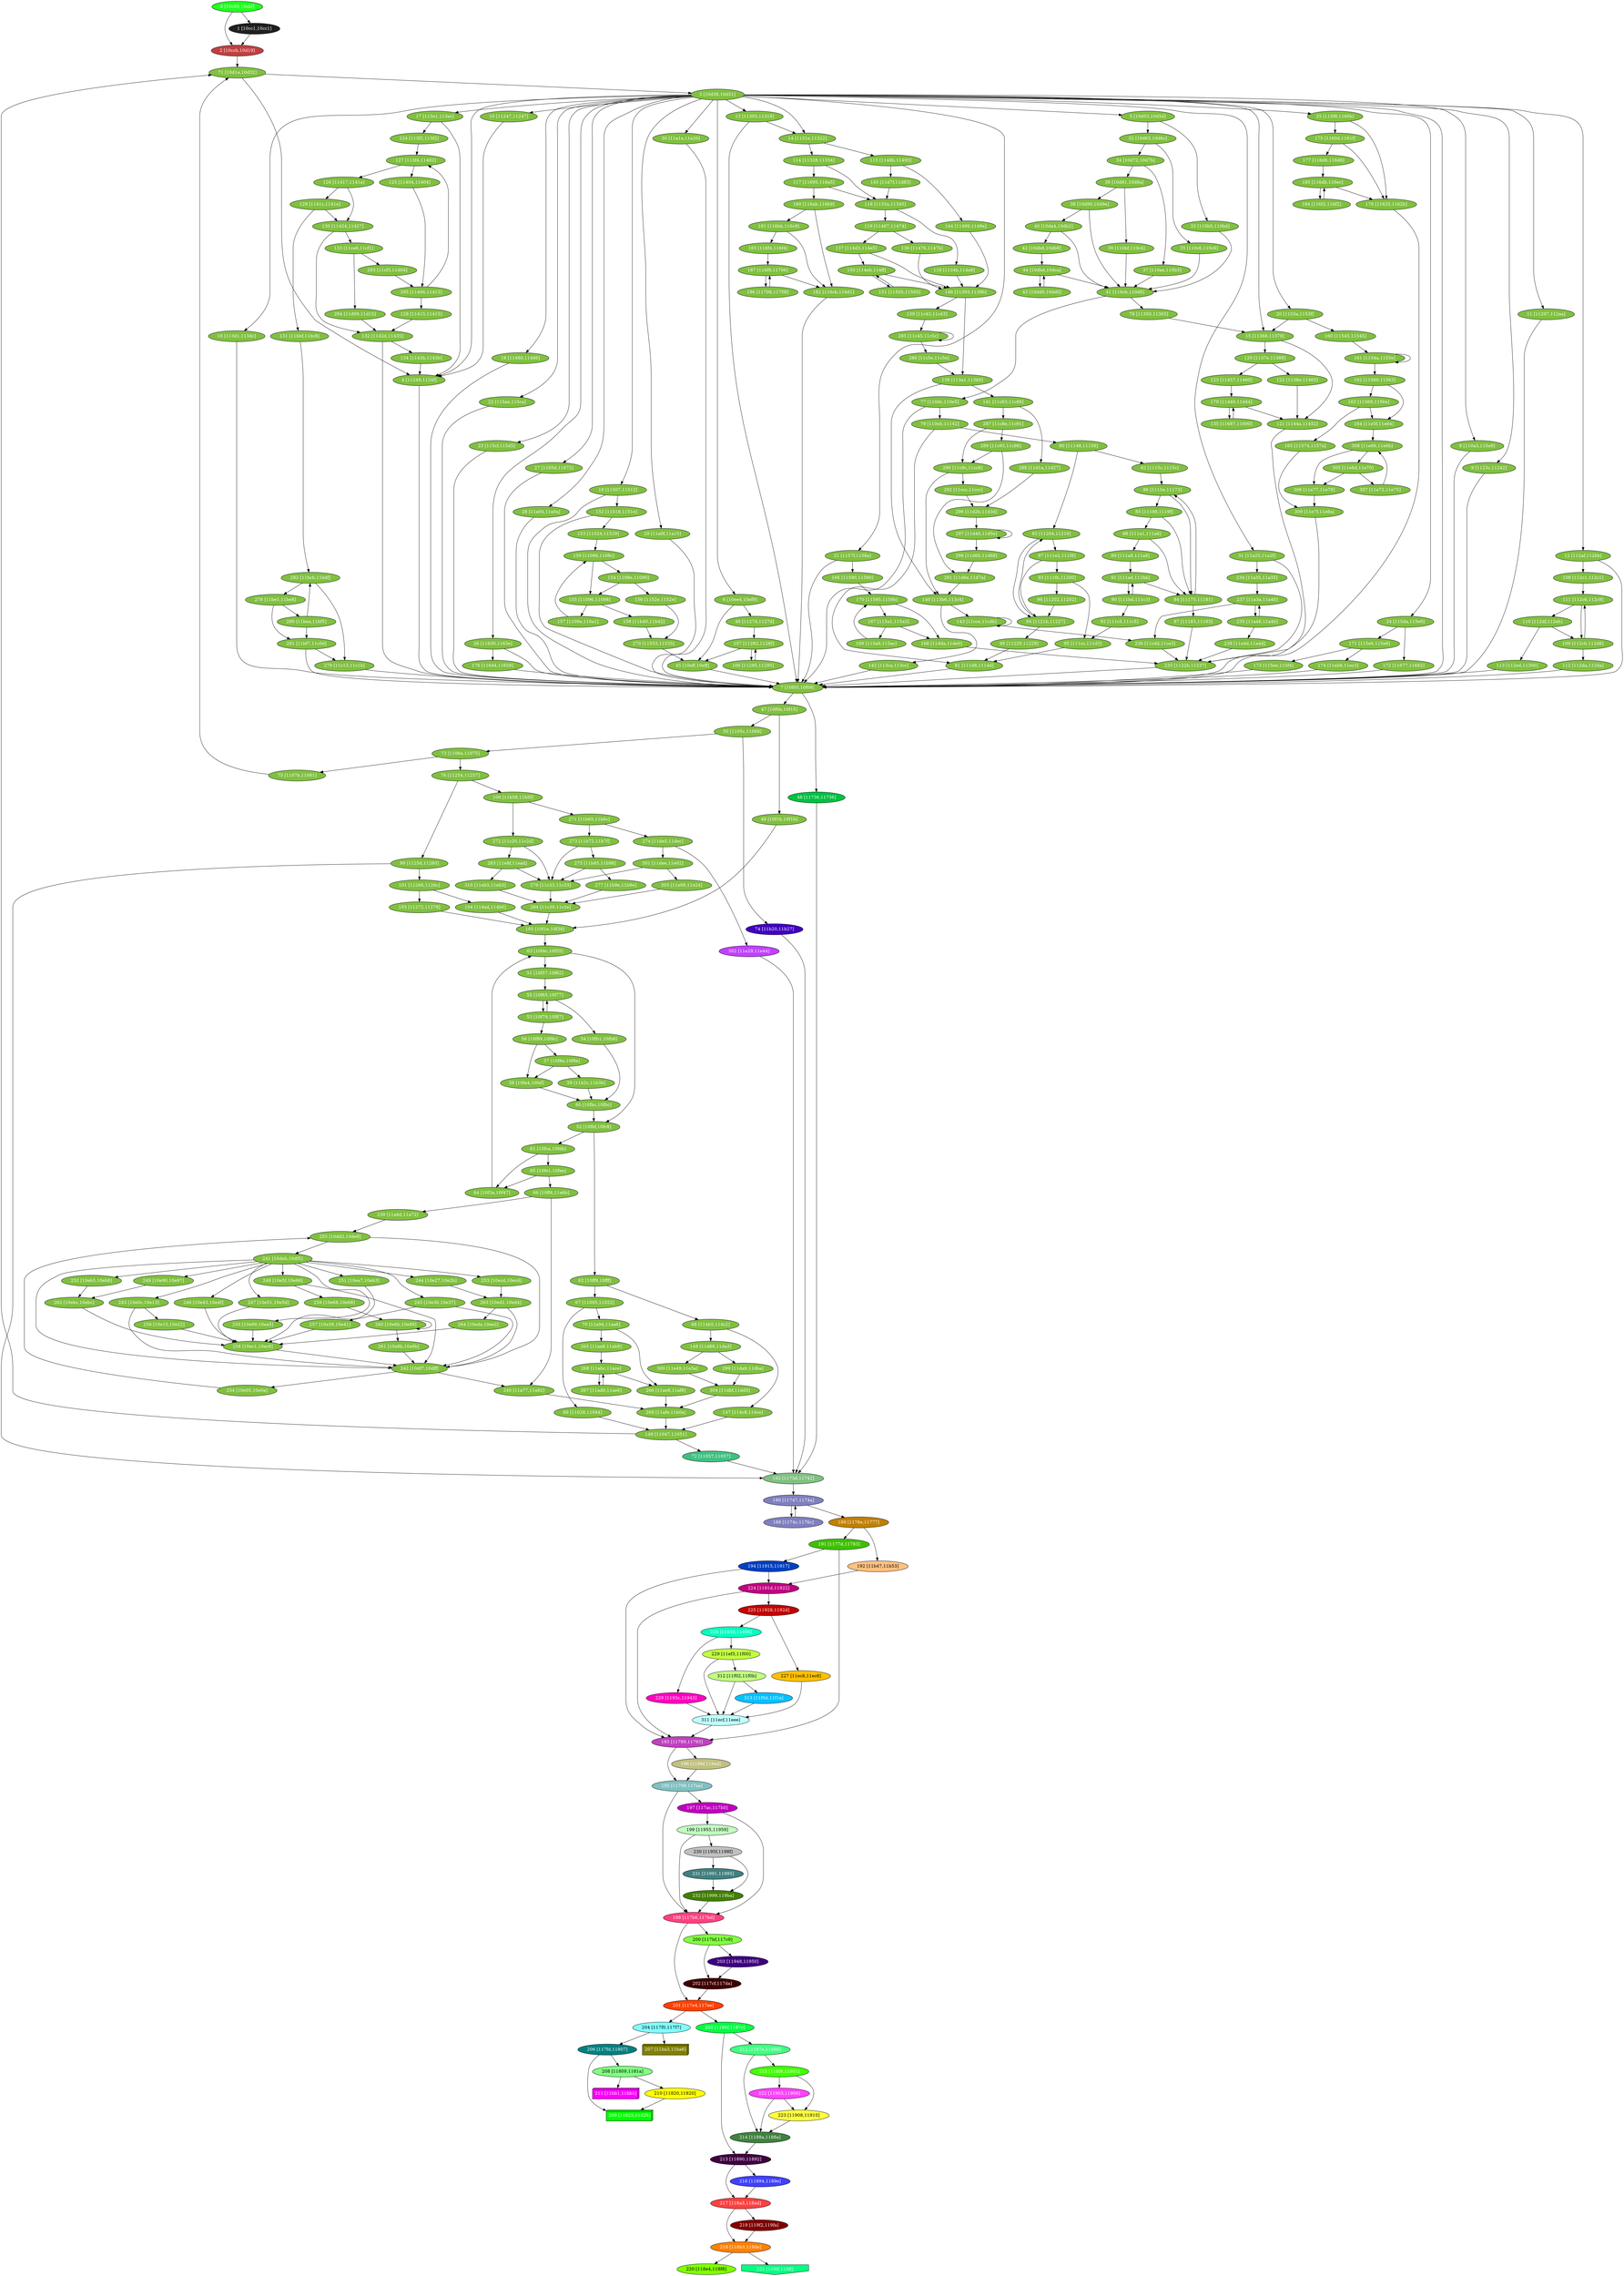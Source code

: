 diGraph libnss3{
	libnss3_0  [style=filled fillcolor="#20FF20" fontcolor="#ffffff" shape=oval label="0 [10c80,10cbf]"]
	libnss3_1  [style=filled fillcolor="#202020" fontcolor="#ffffff" shape=oval label="1 [10cc1,10cc1]"]
	libnss3_2  [style=filled fillcolor="#C04040" fontcolor="#ffffff" shape=oval label="2 [10ccb,10d19]"]
	libnss3_3  [style=filled fillcolor="#80C040" fontcolor="#ffffff" shape=oval label="3 [10d38,10d51]"]
	libnss3_4  [style=filled fillcolor="#80C040" fontcolor="#ffffff" shape=oval label="4 [11249,1124f]"]
	libnss3_5  [style=filled fillcolor="#80C040" fontcolor="#ffffff" shape=oval label="5 [10d53,10d5d]"]
	libnss3_6  [style=filled fillcolor="#80C040" fontcolor="#ffffff" shape=oval label="6 [10ee4,10ef9]"]
	libnss3_7  [style=filled fillcolor="#80C040" fontcolor="#ffffff" shape=oval label="7 [10f05,10f08]"]
	libnss3_8  [style=filled fillcolor="#80C040" fontcolor="#ffffff" shape=oval label="8 [110a3,110a9]"]
	libnss3_9  [style=filled fillcolor="#80C040" fontcolor="#ffffff" shape=oval label="9 [1123c,11242]"]
	libnss3_a  [style=filled fillcolor="#80C040" fontcolor="#ffffff" shape=oval label="10 [11247,11247]"]
	libnss3_b  [style=filled fillcolor="#80C040" fontcolor="#ffffff" shape=oval label="11 [11297,112aa]"]
	libnss3_c  [style=filled fillcolor="#80C040" fontcolor="#ffffff" shape=oval label="12 [112af,112bb]"]
	libnss3_d  [style=filled fillcolor="#80C040" fontcolor="#ffffff" shape=oval label="13 [11305,11318]"]
	libnss3_e  [style=filled fillcolor="#80C040" fontcolor="#ffffff" shape=oval label="14 [1131e,11322]"]
	libnss3_f  [style=filled fillcolor="#80C040" fontcolor="#ffffff" shape=oval label="15 [11368,11378]"]
	libnss3_10  [style=filled fillcolor="#80C040" fontcolor="#ffffff" shape=oval label="16 [113d1,113dc]"]
	libnss3_11  [style=filled fillcolor="#80C040" fontcolor="#ffffff" shape=oval label="17 [113e1,113ec]"]
	libnss3_12  [style=filled fillcolor="#80C040" fontcolor="#ffffff" shape=oval label="18 [11480,11486]"]
	libnss3_13  [style=filled fillcolor="#80C040" fontcolor="#ffffff" shape=oval label="19 [11507,11512]"]
	libnss3_14  [style=filled fillcolor="#80C040" fontcolor="#ffffff" shape=oval label="20 [1153a,1153f]"]
	libnss3_15  [style=filled fillcolor="#80C040" fontcolor="#ffffff" shape=oval label="21 [1157f,1158a]"]
	libnss3_16  [style=filled fillcolor="#80C040" fontcolor="#ffffff" shape=oval label="22 [115ae,115ca]"]
	libnss3_17  [style=filled fillcolor="#80C040" fontcolor="#ffffff" shape=oval label="23 [115cf,115d5]"]
	libnss3_18  [style=filled fillcolor="#80C040" fontcolor="#ffffff" shape=oval label="24 [115da,115e0]"]
	libnss3_19  [style=filled fillcolor="#80C040" fontcolor="#ffffff" shape=oval label="25 [115f9,1160b]"]
	libnss3_1a  [style=filled fillcolor="#80C040" fontcolor="#ffffff" shape=oval label="26 [11630,1163e]"]
	libnss3_1b  [style=filled fillcolor="#80C040" fontcolor="#ffffff" shape=oval label="27 [1165d,11672]"]
	libnss3_1c  [style=filled fillcolor="#80C040" fontcolor="#ffffff" shape=oval label="28 [11a04,11a0a]"]
	libnss3_1d  [style=filled fillcolor="#80C040" fontcolor="#ffffff" shape=oval label="29 [11a0f,11a15]"]
	libnss3_1e  [style=filled fillcolor="#80C040" fontcolor="#ffffff" shape=oval label="30 [11a1a,11a20]"]
	libnss3_1f  [style=filled fillcolor="#80C040" fontcolor="#ffffff" shape=oval label="31 [11a25,11a2f]"]
	libnss3_20  [style=filled fillcolor="#80C040" fontcolor="#ffffff" shape=oval label="32 [10d63,10d6c]"]
	libnss3_21  [style=filled fillcolor="#80C040" fontcolor="#ffffff" shape=oval label="33 [110b5,110bd]"]
	libnss3_22  [style=filled fillcolor="#80C040" fontcolor="#ffffff" shape=oval label="34 [10d72,10d7b]"]
	libnss3_23  [style=filled fillcolor="#80C040" fontcolor="#ffffff" shape=oval label="35 [110c6,110c6]"]
	libnss3_24  [style=filled fillcolor="#80C040" fontcolor="#ffffff" shape=oval label="36 [10d81,10d8a]"]
	libnss3_25  [style=filled fillcolor="#80C040" fontcolor="#ffffff" shape=oval label="37 [110ae,110b3]"]
	libnss3_26  [style=filled fillcolor="#80C040" fontcolor="#ffffff" shape=oval label="38 [10d90,10d9e]"]
	libnss3_27  [style=filled fillcolor="#80C040" fontcolor="#ffffff" shape=oval label="39 [110bf,110c4]"]
	libnss3_28  [style=filled fillcolor="#80C040" fontcolor="#ffffff" shape=oval label="40 [10da4,10db2]"]
	libnss3_29  [style=filled fillcolor="#80C040" fontcolor="#ffffff" shape=oval label="41 [110cb,110d6]"]
	libnss3_2a  [style=filled fillcolor="#80C040" fontcolor="#ffffff" shape=oval label="42 [10db8,10db8]"]
	libnss3_2b  [style=filled fillcolor="#80C040" fontcolor="#ffffff" shape=oval label="43 [10dd0,10dd0]"]
	libnss3_2c  [style=filled fillcolor="#80C040" fontcolor="#ffffff" shape=oval label="44 [10dbd,10dca]"]
	libnss3_2d  [style=filled fillcolor="#80C040" fontcolor="#ffffff" shape=oval label="45 [10eff,10eff]"]
	libnss3_2e  [style=filled fillcolor="#80C040" fontcolor="#ffffff" shape=oval label="46 [1127d,1127d]"]
	libnss3_2f  [style=filled fillcolor="#80C040" fontcolor="#ffffff" shape=oval label="47 [10f0e,10f15]"]
	libnss3_30  [style=filled fillcolor="#00C040" fontcolor="#ffffff" shape=oval label="48 [11736,11736]"]
	libnss3_31  [style=filled fillcolor="#80C040" fontcolor="#ffffff" shape=oval label="49 [10f1b,10f1b]"]
	libnss3_32  [style=filled fillcolor="#80C040" fontcolor="#ffffff" shape=oval label="50 [1105c,11068]"]
	libnss3_33  [style=filled fillcolor="#80C040" fontcolor="#ffffff" shape=oval label="51 [10f57,10f62]"]
	libnss3_34  [style=filled fillcolor="#80C040" fontcolor="#ffffff" shape=oval label="52 [10fbf,10fc8]"]
	libnss3_35  [style=filled fillcolor="#80C040" fontcolor="#ffffff" shape=oval label="53 [10f79,10f87]"]
	libnss3_36  [style=filled fillcolor="#80C040" fontcolor="#ffffff" shape=oval label="54 [10fb1,10fb8]"]
	libnss3_37  [style=filled fillcolor="#80C040" fontcolor="#ffffff" shape=oval label="55 [10f65,10f77]"]
	libnss3_38  [style=filled fillcolor="#80C040" fontcolor="#ffffff" shape=oval label="56 [10f89,10f8c]"]
	libnss3_39  [style=filled fillcolor="#80C040" fontcolor="#ffffff" shape=oval label="57 [10f8e,10f9e]"]
	libnss3_3a  [style=filled fillcolor="#80C040" fontcolor="#ffffff" shape=oval label="58 [10fa4,10faf]"]
	libnss3_3b  [style=filled fillcolor="#80C040" fontcolor="#ffffff" shape=oval label="59 [11b2c,11b3b]"]
	libnss3_3c  [style=filled fillcolor="#80C040" fontcolor="#ffffff" shape=oval label="60 [10fbc,10fbc]"]
	libnss3_3d  [style=filled fillcolor="#80C040" fontcolor="#ffffff" shape=oval label="61 [10fca,10fdb]"]
	libnss3_3e  [style=filled fillcolor="#80C040" fontcolor="#ffffff" shape=oval label="62 [10ff9,10fff]"]
	libnss3_3f  [style=filled fillcolor="#80C040" fontcolor="#ffffff" shape=oval label="63 [10f4c,10f55]"]
	libnss3_40  [style=filled fillcolor="#80C040" fontcolor="#ffffff" shape=oval label="64 [10f3a,10f47]"]
	libnss3_41  [style=filled fillcolor="#80C040" fontcolor="#ffffff" shape=oval label="65 [10fe1,10fee]"]
	libnss3_42  [style=filled fillcolor="#80C040" fontcolor="#ffffff" shape=oval label="66 [10ff4,11a6b]"]
	libnss3_43  [style=filled fillcolor="#80C040" fontcolor="#ffffff" shape=oval label="67 [11005,11022]"]
	libnss3_44  [style=filled fillcolor="#80C040" fontcolor="#ffffff" shape=oval label="68 [114b5,114c2]"]
	libnss3_45  [style=filled fillcolor="#80C040" fontcolor="#ffffff" shape=oval label="69 [11028,11044]"]
	libnss3_46  [style=filled fillcolor="#80C040" fontcolor="#ffffff" shape=oval label="70 [11a94,11aa6]"]
	libnss3_47  [style=filled fillcolor="#80C040" fontcolor="#ffffff" shape=oval label="71 [10d1e,10d32]"]
	libnss3_48  [style=filled fillcolor="#40C080" fontcolor="#ffffff" shape=oval label="72 [11057,11057]"]
	libnss3_49  [style=filled fillcolor="#80C040" fontcolor="#ffffff" shape=oval label="73 [1106e,11075]"]
	libnss3_4a  [style=filled fillcolor="#4000C0" fontcolor="#ffffff" shape=oval label="74 [11b20,11b27]"]
	libnss3_4b  [style=filled fillcolor="#80C040" fontcolor="#ffffff" shape=oval label="75 [1107b,11081]"]
	libnss3_4c  [style=filled fillcolor="#80C040" fontcolor="#ffffff" shape=oval label="76 [11254,11257]"]
	libnss3_4d  [style=filled fillcolor="#80C040" fontcolor="#ffffff" shape=oval label="77 [110dc,110e5]"]
	libnss3_4e  [style=filled fillcolor="#80C040" fontcolor="#ffffff" shape=oval label="78 [11350,11365]"]
	libnss3_4f  [style=filled fillcolor="#80C040" fontcolor="#ffffff" shape=oval label="79 [110eb,11142]"]
	libnss3_50  [style=filled fillcolor="#80C040" fontcolor="#ffffff" shape=oval label="80 [11148,11156]"]
	libnss3_51  [style=filled fillcolor="#80C040" fontcolor="#ffffff" shape=oval label="81 [111d8,111dd]"]
	libnss3_52  [style=filled fillcolor="#80C040" fontcolor="#ffffff" shape=oval label="82 [1115c,1115c]"]
	libnss3_53  [style=filled fillcolor="#80C040" fontcolor="#ffffff" shape=oval label="83 [11204,11219]"]
	libnss3_54  [style=filled fillcolor="#80C040" fontcolor="#ffffff" shape=oval label="84 [11175,11181]"]
	libnss3_55  [style=filled fillcolor="#80C040" fontcolor="#ffffff" shape=oval label="85 [11188,1119f]"]
	libnss3_56  [style=filled fillcolor="#80C040" fontcolor="#ffffff" shape=oval label="86 [1115e,11173]"]
	libnss3_57  [style=filled fillcolor="#80C040" fontcolor="#ffffff" shape=oval label="87 [11183,11183]"]
	libnss3_58  [style=filled fillcolor="#80C040" fontcolor="#ffffff" shape=oval label="88 [111a1,111a6]"]
	libnss3_59  [style=filled fillcolor="#80C040" fontcolor="#ffffff" shape=oval label="89 [111a8,111a8]"]
	libnss3_5a  [style=filled fillcolor="#80C040" fontcolor="#ffffff" shape=oval label="90 [111bd,111c3]"]
	libnss3_5b  [style=filled fillcolor="#80C040" fontcolor="#ffffff" shape=oval label="91 [111ad,111bb]"]
	libnss3_5c  [style=filled fillcolor="#80C040" fontcolor="#ffffff" shape=oval label="92 [111c5,111c5]"]
	libnss3_5d  [style=filled fillcolor="#80C040" fontcolor="#ffffff" shape=oval label="93 [111fb,11200]"]
	libnss3_5e  [style=filled fillcolor="#80C040" fontcolor="#ffffff" shape=oval label="94 [1121b,11227]"]
	libnss3_5f  [style=filled fillcolor="#80C040" fontcolor="#ffffff" shape=oval label="95 [111cc,111d3]"]
	libnss3_60  [style=filled fillcolor="#80C040" fontcolor="#ffffff" shape=oval label="96 [11202,11202]"]
	libnss3_61  [style=filled fillcolor="#80C040" fontcolor="#ffffff" shape=oval label="97 [111e2,111f9]"]
	libnss3_62  [style=filled fillcolor="#80C040" fontcolor="#ffffff" shape=oval label="98 [11229,11229]"]
	libnss3_63  [style=filled fillcolor="#80C040" fontcolor="#ffffff" shape=oval label="99 [1125d,11260]"]
	libnss3_64  [style=filled fillcolor="#80C040" fontcolor="#ffffff" shape=oval label="100 [11b58,11b5f]"]
	libnss3_65  [style=filled fillcolor="#80C040" fontcolor="#ffffff" shape=oval label="101 [11266,1126c]"]
	libnss3_66  [style=filled fillcolor="#80C080" fontcolor="#ffffff" shape=oval label="102 [1173d,11742]"]
	libnss3_67  [style=filled fillcolor="#80C040" fontcolor="#ffffff" shape=oval label="103 [11272,11278]"]
	libnss3_68  [style=filled fillcolor="#80C040" fontcolor="#ffffff" shape=oval label="104 [114ad,114b0]"]
	libnss3_69  [style=filled fillcolor="#80C040" fontcolor="#ffffff" shape=oval label="105 [10f1e,10f38]"]
	libnss3_6a  [style=filled fillcolor="#80C040" fontcolor="#ffffff" shape=oval label="106 [11295,11295]"]
	libnss3_6b  [style=filled fillcolor="#80C040" fontcolor="#ffffff" shape=oval label="107 [11282,1128f]"]
	libnss3_6c  [style=filled fillcolor="#80C040" fontcolor="#ffffff" shape=oval label="108 [112c1,112c1]"]
	libnss3_6d  [style=filled fillcolor="#80C040" fontcolor="#ffffff" shape=oval label="109 [112cb,112d8]"]
	libnss3_6e  [style=filled fillcolor="#80C040" fontcolor="#ffffff" shape=oval label="110 [112df,112eb]"]
	libnss3_6f  [style=filled fillcolor="#80C040" fontcolor="#ffffff" shape=oval label="111 [112c6,112c9]"]
	libnss3_70  [style=filled fillcolor="#80C040" fontcolor="#ffffff" shape=oval label="112 [112da,112da]"]
	libnss3_71  [style=filled fillcolor="#80C040" fontcolor="#ffffff" shape=oval label="113 [112ed,11300]"]
	libnss3_72  [style=filled fillcolor="#80C040" fontcolor="#ffffff" shape=oval label="114 [11328,11334]"]
	libnss3_73  [style=filled fillcolor="#80C040" fontcolor="#ffffff" shape=oval label="115 [1148b,11493]"]
	libnss3_74  [style=filled fillcolor="#80C040" fontcolor="#ffffff" shape=oval label="116 [1133a,11345]"]
	libnss3_75  [style=filled fillcolor="#80C040" fontcolor="#ffffff" shape=oval label="117 [11695,116a5]"]
	libnss3_76  [style=filled fillcolor="#80C040" fontcolor="#ffffff" shape=oval label="118 [1134b,114a8]"]
	libnss3_77  [style=filled fillcolor="#80C040" fontcolor="#ffffff" shape=oval label="119 [11467,11474]"]
	libnss3_78  [style=filled fillcolor="#80C040" fontcolor="#ffffff" shape=oval label="120 [1137e,11388]"]
	libnss3_79  [style=filled fillcolor="#80C040" fontcolor="#ffffff" shape=oval label="121 [1144a,11452]"]
	libnss3_7a  [style=filled fillcolor="#80C040" fontcolor="#ffffff" shape=oval label="122 [1138e,11465]"]
	libnss3_7b  [style=filled fillcolor="#80C040" fontcolor="#ffffff" shape=oval label="123 [11457,11460]"]
	libnss3_7c  [style=filled fillcolor="#80C040" fontcolor="#ffffff" shape=oval label="124 [113f2,113f2]"]
	libnss3_7d  [style=filled fillcolor="#80C040" fontcolor="#ffffff" shape=oval label="125 [11404,11404]"]
	libnss3_7e  [style=filled fillcolor="#80C040" fontcolor="#ffffff" shape=oval label="126 [11417,1141a]"]
	libnss3_7f  [style=filled fillcolor="#80C040" fontcolor="#ffffff" shape=oval label="127 [113f4,11402]"]
	libnss3_80  [style=filled fillcolor="#80C040" fontcolor="#ffffff" shape=oval label="128 [11415,11415]"]
	libnss3_81  [style=filled fillcolor="#80C040" fontcolor="#ffffff" shape=oval label="129 [1141c,1141e]"]
	libnss3_82  [style=filled fillcolor="#80C040" fontcolor="#ffffff" shape=oval label="130 [11424,11427]"]
	libnss3_83  [style=filled fillcolor="#80C040" fontcolor="#ffffff" shape=oval label="131 [11bbf,11bc8]"]
	libnss3_84  [style=filled fillcolor="#80C040" fontcolor="#ffffff" shape=oval label="132 [1142d,11435]"]
	libnss3_85  [style=filled fillcolor="#80C040" fontcolor="#ffffff" shape=oval label="133 [11ce8,11cf1]"]
	libnss3_86  [style=filled fillcolor="#80C040" fontcolor="#ffffff" shape=oval label="134 [1143b,1143b]"]
	libnss3_87  [style=filled fillcolor="#80C040" fontcolor="#ffffff" shape=oval label="135 [11687,11690]"]
	libnss3_88  [style=filled fillcolor="#80C040" fontcolor="#ffffff" shape=oval label="136 [11476,1147b]"]
	libnss3_89  [style=filled fillcolor="#80C040" fontcolor="#ffffff" shape=oval label="137 [114d3,114e5]"]
	libnss3_8a  [style=filled fillcolor="#80C040" fontcolor="#ffffff" shape=oval label="138 [113a1,113b0]"]
	libnss3_8b  [style=filled fillcolor="#80C040" fontcolor="#ffffff" shape=oval label="139 [11c43,11c43]"]
	libnss3_8c  [style=filled fillcolor="#80C040" fontcolor="#ffffff" shape=oval label="140 [113b6,113c4]"]
	libnss3_8d  [style=filled fillcolor="#80C040" fontcolor="#ffffff" shape=oval label="141 [11c63,11c88]"]
	libnss3_8e  [style=filled fillcolor="#80C040" fontcolor="#ffffff" shape=oval label="142 [113ca,113cc]"]
	libnss3_8f  [style=filled fillcolor="#80C040" fontcolor="#ffffff" shape=oval label="143 [11cce,11cdb]"]
	libnss3_90  [style=filled fillcolor="#80C040" fontcolor="#ffffff" shape=oval label="144 [11499,1149e]"]
	libnss3_91  [style=filled fillcolor="#80C040" fontcolor="#ffffff" shape=oval label="145 [11d7f,11d83]"]
	libnss3_92  [style=filled fillcolor="#80C040" fontcolor="#ffffff" shape=oval label="146 [11393,1139b]"]
	libnss3_93  [style=filled fillcolor="#80C040" fontcolor="#ffffff" shape=oval label="147 [114c8,114ce]"]
	libnss3_94  [style=filled fillcolor="#80C040" fontcolor="#ffffff" shape=oval label="148 [11d88,11da3]"]
	libnss3_95  [style=filled fillcolor="#80C040" fontcolor="#ffffff" shape=oval label="149 [11047,11051]"]
	libnss3_96  [style=filled fillcolor="#80C040" fontcolor="#ffffff" shape=oval label="150 [114eb,114ff]"]
	libnss3_97  [style=filled fillcolor="#80C040" fontcolor="#ffffff" shape=oval label="151 [11505,11505]"]
	libnss3_98  [style=filled fillcolor="#80C040" fontcolor="#ffffff" shape=oval label="152 [11518,1151e]"]
	libnss3_99  [style=filled fillcolor="#80C040" fontcolor="#ffffff" shape=oval label="153 [11524,11529]"]
	libnss3_9a  [style=filled fillcolor="#80C040" fontcolor="#ffffff" shape=oval label="154 [1108e,11090]"]
	libnss3_9b  [style=filled fillcolor="#80C040" fontcolor="#ffffff" shape=oval label="155 [11096,11098]"]
	libnss3_9c  [style=filled fillcolor="#80C040" fontcolor="#ffffff" shape=oval label="156 [1152e,1152e]"]
	libnss3_9d  [style=filled fillcolor="#80C040" fontcolor="#ffffff" shape=oval label="157 [1109e,110a1]"]
	libnss3_9e  [style=filled fillcolor="#80C040" fontcolor="#ffffff" shape=oval label="158 [11b40,11b42]"]
	libnss3_9f  [style=filled fillcolor="#80C040" fontcolor="#ffffff" shape=oval label="159 [11086,1108c]"]
	libnss3_a0  [style=filled fillcolor="#80C040" fontcolor="#ffffff" shape=oval label="160 [11545,11545]"]
	libnss3_a1  [style=filled fillcolor="#80C040" fontcolor="#ffffff" shape=oval label="161 [1154a,1155e]"]
	libnss3_a2  [style=filled fillcolor="#80C040" fontcolor="#ffffff" shape=oval label="162 [11560,11563]"]
	libnss3_a3  [style=filled fillcolor="#80C040" fontcolor="#ffffff" shape=oval label="163 [11569,1156e]"]
	libnss3_a4  [style=filled fillcolor="#80C040" fontcolor="#ffffff" shape=oval label="164 [11e5f,11e64]"]
	libnss3_a5  [style=filled fillcolor="#80C040" fontcolor="#ffffff" shape=oval label="165 [11574,1157a]"]
	libnss3_a6  [style=filled fillcolor="#80C040" fontcolor="#ffffff" shape=oval label="166 [11590,11590]"]
	libnss3_a7  [style=filled fillcolor="#80C040" fontcolor="#ffffff" shape=oval label="167 [115a1,115a3]"]
	libnss3_a8  [style=filled fillcolor="#80C040" fontcolor="#ffffff" shape=oval label="168 [11dda,11de0]"]
	libnss3_a9  [style=filled fillcolor="#80C040" fontcolor="#ffffff" shape=oval label="169 [115a9,115ac]"]
	libnss3_aa  [style=filled fillcolor="#80C040" fontcolor="#ffffff" shape=oval label="170 [11595,1159b]"]
	libnss3_ab  [style=filled fillcolor="#80C040" fontcolor="#ffffff" shape=oval label="171 [115e6,115e8]"]
	libnss3_ac  [style=filled fillcolor="#80C040" fontcolor="#ffffff" shape=oval label="172 [11677,11682]"]
	libnss3_ad  [style=filled fillcolor="#80C040" fontcolor="#ffffff" shape=oval label="173 [115ee,115f4]"]
	libnss3_ae  [style=filled fillcolor="#80C040" fontcolor="#ffffff" shape=oval label="174 [11eb8,11ec3]"]
	libnss3_af  [style=filled fillcolor="#80C040" fontcolor="#ffffff" shape=oval label="175 [1160d,1161f]"]
	libnss3_b0  [style=filled fillcolor="#80C040" fontcolor="#ffffff" shape=oval label="176 [11625,1162b]"]
	libnss3_b1  [style=filled fillcolor="#80C040" fontcolor="#ffffff" shape=oval label="177 [116d6,116d6]"]
	libnss3_b2  [style=filled fillcolor="#80C040" fontcolor="#ffffff" shape=oval label="178 [11644,11658]"]
	libnss3_b3  [style=filled fillcolor="#80C040" fontcolor="#ffffff" shape=oval label="179 [11440,11444]"]
	libnss3_b4  [style=filled fillcolor="#80C040" fontcolor="#ffffff" shape=oval label="180 [116ab,116b9]"]
	libnss3_b5  [style=filled fillcolor="#80C040" fontcolor="#ffffff" shape=oval label="181 [116bb,116c9]"]
	libnss3_b6  [style=filled fillcolor="#80C040" fontcolor="#ffffff" shape=oval label="182 [116cb,116d1]"]
	libnss3_b7  [style=filled fillcolor="#80C040" fontcolor="#ffffff" shape=oval label="183 [116f4,116f4]"]
	libnss3_b8  [style=filled fillcolor="#80C040" fontcolor="#ffffff" shape=oval label="184 [116f2,116f2]"]
	libnss3_b9  [style=filled fillcolor="#80C040" fontcolor="#ffffff" shape=oval label="185 [116db,116ec]"]
	libnss3_ba  [style=filled fillcolor="#80C040" fontcolor="#ffffff" shape=oval label="186 [11708,11708]"]
	libnss3_bb  [style=filled fillcolor="#80C040" fontcolor="#ffffff" shape=oval label="187 [116f9,11706]"]
	libnss3_bc  [style=filled fillcolor="#8080C0" fontcolor="#ffffff" shape=oval label="188 [1174c,1176c]"]
	libnss3_bd  [style=filled fillcolor="#C08000" fontcolor="#ffffff" shape=oval label="189 [1176e,11777]"]
	libnss3_be  [style=filled fillcolor="#8080C0" fontcolor="#ffffff" shape=oval label="190 [11747,1174a]"]
	libnss3_bf  [style=filled fillcolor="#40C000" fontcolor="#ffffff" shape=oval label="191 [1177d,11783]"]
	libnss3_c0  [style=filled fillcolor="#FFC080" fontcolor="#000000" shape=oval label="192 [11b47,11b53]"]
	libnss3_c1  [style=filled fillcolor="#C040C0" fontcolor="#ffffff" shape=oval label="193 [11789,11793]"]
	libnss3_c2  [style=filled fillcolor="#0040C0" fontcolor="#ffffff" shape=oval label="194 [11915,11917]"]
	libnss3_c3  [style=filled fillcolor="#80C0C0" fontcolor="#ffffff" shape=oval label="195 [11799,117aa]"]
	libnss3_c4  [style=filled fillcolor="#C0C080" fontcolor="#ffffff" shape=oval label="196 [119bf,119ed]"]
	libnss3_c5  [style=filled fillcolor="#C000C0" fontcolor="#ffffff" shape=oval label="197 [117ac,117b0]"]
	libnss3_c6  [style=filled fillcolor="#FF4080" fontcolor="#ffffff" shape=oval label="198 [117b6,117bd]"]
	libnss3_c7  [style=filled fillcolor="#C0FFC0" fontcolor="#000000" shape=oval label="199 [11955,11959]"]
	libnss3_c8  [style=filled fillcolor="#80FF40" fontcolor="#000000" shape=oval label="200 [117bf,117c9]"]
	libnss3_c9  [style=filled fillcolor="#FF4000" fontcolor="#ffffff" shape=oval label="201 [117e4,117ee]"]
	libnss3_ca  [style=filled fillcolor="#400000" fontcolor="#ffffff" shape=oval label="202 [117cf,117da]"]
	libnss3_cb  [style=filled fillcolor="#400080" fontcolor="#ffffff" shape=oval label="203 [11948,11950]"]
	libnss3_cc  [style=filled fillcolor="#80FFFF" fontcolor="#000000" shape=oval label="204 [117f0,117f7]"]
	libnss3_cd  [style=filled fillcolor="#00FF40" fontcolor="#ffffff" shape=oval label="205 [1186f,1187c]"]
	libnss3_ce  [style=filled fillcolor="#008080" fontcolor="#ffffff" shape=oval label="206 [117fd,11807]"]
	libnss3_cf  [style=filled fillcolor="#808000" fontcolor="#ffffff" shape=box3d label="207 [11ba3,11ba6]"]
	libnss3_d0  [style=filled fillcolor="#80FF80" fontcolor="#000000" shape=oval label="208 [11809,1181a]"]
	libnss3_d1  [style=filled fillcolor="#00FF00" fontcolor="#ffffff" shape=box3d label="209 [11825,11828]"]
	libnss3_d2  [style=filled fillcolor="#FFFF00" fontcolor="#000000" shape=oval label="210 [11820,11820]"]
	libnss3_d3  [style=filled fillcolor="#FF00FF" fontcolor="#ffffff" shape=box3d label="211 [11bb1,11bb1]"]
	libnss3_d4  [style=filled fillcolor="#40FF80" fontcolor="#ffffff" shape=oval label="212 [1187e,11888]"]
	libnss3_d5  [style=filled fillcolor="#400040" fontcolor="#ffffff" shape=oval label="213 [11890,11892]"]
	libnss3_d6  [style=filled fillcolor="#408040" fontcolor="#ffffff" shape=oval label="214 [1188a,1188a]"]
	libnss3_d7  [style=filled fillcolor="#40FF00" fontcolor="#ffffff" shape=oval label="215 [118f9,11901]"]
	libnss3_d8  [style=filled fillcolor="#4040FF" fontcolor="#ffffff" shape=oval label="216 [11894,1189e]"]
	libnss3_d9  [style=filled fillcolor="#FF4040" fontcolor="#ffffff" shape=oval label="217 [118a3,118ad]"]
	libnss3_da  [style=filled fillcolor="#FF8000" fontcolor="#ffffff" shape=oval label="218 [118b3,118de]"]
	libnss3_db  [style=filled fillcolor="#800000" fontcolor="#ffffff" shape=oval label="219 [119f2,119fa]"]
	libnss3_dc  [style=filled fillcolor="#80FF00" fontcolor="#000000" shape=oval label="220 [118e4,118f8]"]
	libnss3_dd  [style=filled fillcolor="#00FF80" fontcolor="#ffffff" shape=invhouse label="221 [119ff,119ff]"]
	libnss3_de  [style=filled fillcolor="#FF40FF" fontcolor="#ffffff" shape=oval label="222 [11903,11906]"]
	libnss3_df  [style=filled fillcolor="#FFFF40" fontcolor="#000000" shape=oval label="223 [11908,11910]"]
	libnss3_e0  [style=filled fillcolor="#C00080" fontcolor="#ffffff" shape=oval label="224 [1191d,11922]"]
	libnss3_e1  [style=filled fillcolor="#C00000" fontcolor="#ffffff" shape=oval label="225 [11928,1192d]"]
	libnss3_e2  [style=filled fillcolor="#00FFC0" fontcolor="#ffffff" shape=oval label="226 [11933,11936]"]
	libnss3_e3  [style=filled fillcolor="#FFC000" fontcolor="#000000" shape=oval label="227 [11ec8,11ec8]"]
	libnss3_e4  [style=filled fillcolor="#FF00C0" fontcolor="#ffffff" shape=oval label="228 [1193c,11943]"]
	libnss3_e5  [style=filled fillcolor="#C0FF40" fontcolor="#000000" shape=oval label="229 [11ef3,11f00]"]
	libnss3_e6  [style=filled fillcolor="#C0C0C0" fontcolor="#000000" shape=oval label="230 [1195f,1198f]"]
	libnss3_e7  [style=filled fillcolor="#408080" fontcolor="#ffffff" shape=oval label="231 [11991,11995]"]
	libnss3_e8  [style=filled fillcolor="#408000" fontcolor="#ffffff" shape=oval label="232 [11999,119ba]"]
	libnss3_e9  [style=filled fillcolor="#80C040" fontcolor="#ffffff" shape=oval label="233 [1122b,11237]"]
	libnss3_ea  [style=filled fillcolor="#80C040" fontcolor="#ffffff" shape=oval label="234 [11a35,11a35]"]
	libnss3_eb  [style=filled fillcolor="#80C040" fontcolor="#ffffff" shape=oval label="235 [11a46,11a4b]"]
	libnss3_ec  [style=filled fillcolor="#80C040" fontcolor="#ffffff" shape=oval label="236 [11cdd,11ce3]"]
	libnss3_ed  [style=filled fillcolor="#80C040" fontcolor="#ffffff" shape=oval label="237 [11a3a,11a40]"]
	libnss3_ee  [style=filled fillcolor="#80C040" fontcolor="#ffffff" shape=oval label="238 [11a4d,11a4d]"]
	libnss3_ef  [style=filled fillcolor="#80C040" fontcolor="#ffffff" shape=oval label="239 [11a6d,11a72]"]
	libnss3_f0  [style=filled fillcolor="#80C040" fontcolor="#ffffff" shape=oval label="240 [11a77,11a92]"]
	libnss3_f1  [style=filled fillcolor="#80C040" fontcolor="#ffffff" shape=oval label="241 [10deb,10df5]"]
	libnss3_f2  [style=filled fillcolor="#80C040" fontcolor="#ffffff" shape=oval label="242 [10df7,10dff]"]
	libnss3_f3  [style=filled fillcolor="#80C040" fontcolor="#ffffff" shape=oval label="243 [10e0c,10e13]"]
	libnss3_f4  [style=filled fillcolor="#80C040" fontcolor="#ffffff" shape=oval label="244 [10e27,10e2b]"]
	libnss3_f5  [style=filled fillcolor="#80C040" fontcolor="#ffffff" shape=oval label="245 [10e30,10e37]"]
	libnss3_f6  [style=filled fillcolor="#80C040" fontcolor="#ffffff" shape=oval label="246 [10e43,10e4f]"]
	libnss3_f7  [style=filled fillcolor="#80C040" fontcolor="#ffffff" shape=oval label="247 [10e51,10e5d]"]
	libnss3_f8  [style=filled fillcolor="#80C040" fontcolor="#ffffff" shape=oval label="248 [10e5f,10e66]"]
	libnss3_f9  [style=filled fillcolor="#80C040" fontcolor="#ffffff" shape=oval label="249 [10e90,10e97]"]
	libnss3_fa  [style=filled fillcolor="#80C040" fontcolor="#ffffff" shape=oval label="250 [10e99,10ea5]"]
	libnss3_fb  [style=filled fillcolor="#80C040" fontcolor="#ffffff" shape=oval label="251 [10ea7,10eb3]"]
	libnss3_fc  [style=filled fillcolor="#80C040" fontcolor="#ffffff" shape=oval label="252 [10eb5,10eb8]"]
	libnss3_fd  [style=filled fillcolor="#80C040" fontcolor="#ffffff" shape=oval label="253 [10ecd,10ecd]"]
	libnss3_fe  [style=filled fillcolor="#80C040" fontcolor="#ffffff" shape=oval label="254 [10e05,10e0a]"]
	libnss3_ff  [style=filled fillcolor="#80C040" fontcolor="#ffffff" shape=oval label="255 [10dd2,10de9]"]
	libnss3_100  [style=filled fillcolor="#80C040" fontcolor="#ffffff" shape=oval label="256 [10e15,10e22]"]
	libnss3_101  [style=filled fillcolor="#80C040" fontcolor="#ffffff" shape=oval label="257 [10e39,10e41]"]
	libnss3_102  [style=filled fillcolor="#80C040" fontcolor="#ffffff" shape=oval label="258 [10ec1,10ec8]"]
	libnss3_103  [style=filled fillcolor="#80C040" fontcolor="#ffffff" shape=oval label="259 [10e68,10e68]"]
	libnss3_104  [style=filled fillcolor="#80C040" fontcolor="#ffffff" shape=oval label="260 [10e6b,10e89]"]
	libnss3_105  [style=filled fillcolor="#80C040" fontcolor="#ffffff" shape=oval label="261 [10e8b,10e8b]"]
	libnss3_106  [style=filled fillcolor="#80C040" fontcolor="#ffffff" shape=oval label="262 [10ebc,10ebc]"]
	libnss3_107  [style=filled fillcolor="#80C040" fontcolor="#ffffff" shape=oval label="263 [10ed1,10ed4]"]
	libnss3_108  [style=filled fillcolor="#80C040" fontcolor="#ffffff" shape=oval label="264 [10eda,10ee2]"]
	libnss3_109  [style=filled fillcolor="#80C040" fontcolor="#ffffff" shape=oval label="265 [11aa8,11ab9]"]
	libnss3_10a  [style=filled fillcolor="#80C040" fontcolor="#ffffff" shape=oval label="266 [11ae8,11af9]"]
	libnss3_10b  [style=filled fillcolor="#80C040" fontcolor="#ffffff" shape=oval label="267 [11ad0,11ae6]"]
	libnss3_10c  [style=filled fillcolor="#80C040" fontcolor="#ffffff" shape=oval label="268 [11abc,11ace]"]
	libnss3_10d  [style=filled fillcolor="#80C040" fontcolor="#ffffff" shape=oval label="269 [11afe,11b0a]"]
	libnss3_10e  [style=filled fillcolor="#80C040" fontcolor="#ffffff" shape=oval label="270 [11533,11535]"]
	libnss3_10f  [style=filled fillcolor="#80C040" fontcolor="#ffffff" shape=oval label="271 [11b65,11b6c]"]
	libnss3_110  [style=filled fillcolor="#80C040" fontcolor="#ffffff" shape=oval label="272 [11c20,11c2d]"]
	libnss3_111  [style=filled fillcolor="#80C040" fontcolor="#ffffff" shape=oval label="273 [11b72,11b7f]"]
	libnss3_112  [style=filled fillcolor="#80C040" fontcolor="#ffffff" shape=oval label="274 [11de5,11dec]"]
	libnss3_113  [style=filled fillcolor="#80C040" fontcolor="#ffffff" shape=oval label="275 [11b85,11b98]"]
	libnss3_114  [style=filled fillcolor="#80C040" fontcolor="#ffffff" shape=oval label="276 [11c33,11c33]"]
	libnss3_115  [style=filled fillcolor="#80C040" fontcolor="#ffffff" shape=oval label="277 [11b9e,11b9e]"]
	libnss3_116  [style=filled fillcolor="#80C040" fontcolor="#ffffff" shape=oval label="278 [11be1,11be8]"]
	libnss3_117  [style=filled fillcolor="#80C040" fontcolor="#ffffff" shape=oval label="279 [11c13,11c1b]"]
	libnss3_118  [style=filled fillcolor="#80C040" fontcolor="#ffffff" shape=oval label="280 [11bea,11bf5]"]
	libnss3_119  [style=filled fillcolor="#80C040" fontcolor="#ffffff" shape=oval label="281 [11bf7,11c0d]"]
	libnss3_11a  [style=filled fillcolor="#80C040" fontcolor="#ffffff" shape=oval label="282 [11bcb,11bdf]"]
	libnss3_11b  [style=filled fillcolor="#80C040" fontcolor="#ffffff" shape=oval label="283 [11e8f,11ead]"]
	libnss3_11c  [style=filled fillcolor="#80C040" fontcolor="#ffffff" shape=oval label="284 [11c39,11c3e]"]
	libnss3_11d  [style=filled fillcolor="#80C040" fontcolor="#ffffff" shape=oval label="285 [11c45,11c5c]"]
	libnss3_11e  [style=filled fillcolor="#80C040" fontcolor="#ffffff" shape=oval label="286 [11c5e,11c5e]"]
	libnss3_11f  [style=filled fillcolor="#80C040" fontcolor="#ffffff" shape=oval label="287 [11c8e,11c91]"]
	libnss3_120  [style=filled fillcolor="#80C040" fontcolor="#ffffff" shape=oval label="288 [11d1a,11d27]"]
	libnss3_121  [style=filled fillcolor="#80C040" fontcolor="#ffffff" shape=oval label="289 [11c93,11c96]"]
	libnss3_122  [style=filled fillcolor="#80C040" fontcolor="#ffffff" shape=oval label="290 [11c9c,11cc6]"]
	libnss3_123  [style=filled fillcolor="#80C040" fontcolor="#ffffff" shape=oval label="291 [11d6e,11d7a]"]
	libnss3_124  [style=filled fillcolor="#80C040" fontcolor="#ffffff" shape=oval label="292 [11ccc,11ccc]"]
	libnss3_125  [style=filled fillcolor="#80C040" fontcolor="#ffffff" shape=oval label="293 [11cf3,11d04]"]
	libnss3_126  [style=filled fillcolor="#80C040" fontcolor="#ffffff" shape=oval label="294 [11d09,11d15]"]
	libnss3_127  [style=filled fillcolor="#80C040" fontcolor="#ffffff" shape=oval label="295 [11406,11413]"]
	libnss3_128  [style=filled fillcolor="#80C040" fontcolor="#ffffff" shape=oval label="296 [11d2b,11d3d]"]
	libnss3_129  [style=filled fillcolor="#80C040" fontcolor="#ffffff" shape=oval label="297 [11d40,11d5e]"]
	libnss3_12a  [style=filled fillcolor="#80C040" fontcolor="#ffffff" shape=oval label="298 [11d60,11d68]"]
	libnss3_12b  [style=filled fillcolor="#80C040" fontcolor="#ffffff" shape=oval label="299 [11da9,11dba]"]
	libnss3_12c  [style=filled fillcolor="#80C040" fontcolor="#ffffff" shape=oval label="300 [11e49,11e5a]"]
	libnss3_12d  [style=filled fillcolor="#80C040" fontcolor="#ffffff" shape=oval label="301 [11dee,11e02]"]
	libnss3_12e  [style=filled fillcolor="#C040FF" fontcolor="#ffffff" shape=oval label="302 [11e29,11e44]"]
	libnss3_12f  [style=filled fillcolor="#80C040" fontcolor="#ffffff" shape=oval label="303 [11e08,11e24]"]
	libnss3_130  [style=filled fillcolor="#80C040" fontcolor="#ffffff" shape=oval label="304 [11dbf,11dd5]"]
	libnss3_131  [style=filled fillcolor="#80C040" fontcolor="#ffffff" shape=oval label="305 [11e6d,11e70]"]
	libnss3_132  [style=filled fillcolor="#80C040" fontcolor="#ffffff" shape=oval label="306 [11e77,11e79]"]
	libnss3_133  [style=filled fillcolor="#80C040" fontcolor="#ffffff" shape=oval label="307 [11e72,11e75]"]
	libnss3_134  [style=filled fillcolor="#80C040" fontcolor="#ffffff" shape=oval label="308 [11e66,11e6b]"]
	libnss3_135  [style=filled fillcolor="#80C040" fontcolor="#ffffff" shape=oval label="309 [11e7f,11e8a]"]
	libnss3_136  [style=filled fillcolor="#80C040" fontcolor="#ffffff" shape=oval label="310 [11eb3,11eb3]"]
	libnss3_137  [style=filled fillcolor="#C0FFFF" fontcolor="#000000" shape=oval label="311 [11ecf,11eee]"]
	libnss3_138  [style=filled fillcolor="#C0FF80" fontcolor="#000000" shape=oval label="312 [11f02,11f0b]"]
	libnss3_139  [style=filled fillcolor="#00C0FF" fontcolor="#ffffff" shape=oval label="313 [11f0d,11f1a]"]

	libnss3_0 -> libnss3_1
	libnss3_0 -> libnss3_2
	libnss3_1 -> libnss3_2
	libnss3_2 -> libnss3_47
	libnss3_3 -> libnss3_4
	libnss3_3 -> libnss3_5
	libnss3_3 -> libnss3_6
	libnss3_3 -> libnss3_7
	libnss3_3 -> libnss3_8
	libnss3_3 -> libnss3_9
	libnss3_3 -> libnss3_a
	libnss3_3 -> libnss3_b
	libnss3_3 -> libnss3_c
	libnss3_3 -> libnss3_d
	libnss3_3 -> libnss3_e
	libnss3_3 -> libnss3_f
	libnss3_3 -> libnss3_10
	libnss3_3 -> libnss3_11
	libnss3_3 -> libnss3_12
	libnss3_3 -> libnss3_13
	libnss3_3 -> libnss3_14
	libnss3_3 -> libnss3_15
	libnss3_3 -> libnss3_16
	libnss3_3 -> libnss3_17
	libnss3_3 -> libnss3_18
	libnss3_3 -> libnss3_19
	libnss3_3 -> libnss3_1a
	libnss3_3 -> libnss3_1b
	libnss3_3 -> libnss3_1c
	libnss3_3 -> libnss3_1d
	libnss3_3 -> libnss3_1e
	libnss3_3 -> libnss3_1f
	libnss3_4 -> libnss3_7
	libnss3_5 -> libnss3_20
	libnss3_5 -> libnss3_21
	libnss3_6 -> libnss3_2d
	libnss3_6 -> libnss3_2e
	libnss3_7 -> libnss3_2f
	libnss3_7 -> libnss3_30
	libnss3_8 -> libnss3_7
	libnss3_9 -> libnss3_7
	libnss3_a -> libnss3_4
	libnss3_b -> libnss3_7
	libnss3_c -> libnss3_7
	libnss3_c -> libnss3_6c
	libnss3_d -> libnss3_7
	libnss3_d -> libnss3_e
	libnss3_e -> libnss3_72
	libnss3_e -> libnss3_73
	libnss3_f -> libnss3_78
	libnss3_f -> libnss3_79
	libnss3_10 -> libnss3_7
	libnss3_11 -> libnss3_4
	libnss3_11 -> libnss3_7c
	libnss3_12 -> libnss3_7
	libnss3_13 -> libnss3_7
	libnss3_13 -> libnss3_98
	libnss3_14 -> libnss3_f
	libnss3_14 -> libnss3_a0
	libnss3_15 -> libnss3_7
	libnss3_15 -> libnss3_a6
	libnss3_16 -> libnss3_7
	libnss3_17 -> libnss3_7
	libnss3_18 -> libnss3_ab
	libnss3_18 -> libnss3_ac
	libnss3_19 -> libnss3_af
	libnss3_19 -> libnss3_b0
	libnss3_1a -> libnss3_7
	libnss3_1a -> libnss3_b2
	libnss3_1b -> libnss3_7
	libnss3_1c -> libnss3_7
	libnss3_1d -> libnss3_7
	libnss3_1e -> libnss3_7
	libnss3_1f -> libnss3_e9
	libnss3_1f -> libnss3_ea
	libnss3_20 -> libnss3_22
	libnss3_20 -> libnss3_23
	libnss3_21 -> libnss3_29
	libnss3_22 -> libnss3_24
	libnss3_22 -> libnss3_25
	libnss3_23 -> libnss3_29
	libnss3_24 -> libnss3_26
	libnss3_24 -> libnss3_27
	libnss3_25 -> libnss3_29
	libnss3_26 -> libnss3_28
	libnss3_26 -> libnss3_29
	libnss3_27 -> libnss3_29
	libnss3_28 -> libnss3_29
	libnss3_28 -> libnss3_2a
	libnss3_29 -> libnss3_4d
	libnss3_29 -> libnss3_4e
	libnss3_2a -> libnss3_2c
	libnss3_2b -> libnss3_2c
	libnss3_2c -> libnss3_29
	libnss3_2c -> libnss3_2b
	libnss3_2d -> libnss3_7
	libnss3_2e -> libnss3_6b
	libnss3_2f -> libnss3_31
	libnss3_2f -> libnss3_32
	libnss3_30 -> libnss3_66
	libnss3_31 -> libnss3_69
	libnss3_32 -> libnss3_49
	libnss3_32 -> libnss3_4a
	libnss3_33 -> libnss3_37
	libnss3_34 -> libnss3_3d
	libnss3_34 -> libnss3_3e
	libnss3_35 -> libnss3_37
	libnss3_35 -> libnss3_38
	libnss3_36 -> libnss3_3c
	libnss3_37 -> libnss3_35
	libnss3_37 -> libnss3_36
	libnss3_38 -> libnss3_39
	libnss3_38 -> libnss3_3a
	libnss3_39 -> libnss3_3a
	libnss3_39 -> libnss3_3b
	libnss3_3a -> libnss3_3c
	libnss3_3b -> libnss3_3c
	libnss3_3c -> libnss3_34
	libnss3_3d -> libnss3_40
	libnss3_3d -> libnss3_41
	libnss3_3e -> libnss3_43
	libnss3_3e -> libnss3_44
	libnss3_3f -> libnss3_33
	libnss3_3f -> libnss3_34
	libnss3_40 -> libnss3_3f
	libnss3_41 -> libnss3_40
	libnss3_41 -> libnss3_42
	libnss3_42 -> libnss3_ef
	libnss3_42 -> libnss3_f0
	libnss3_43 -> libnss3_45
	libnss3_43 -> libnss3_46
	libnss3_44 -> libnss3_93
	libnss3_44 -> libnss3_94
	libnss3_45 -> libnss3_95
	libnss3_46 -> libnss3_109
	libnss3_46 -> libnss3_10a
	libnss3_47 -> libnss3_3
	libnss3_47 -> libnss3_4
	libnss3_48 -> libnss3_66
	libnss3_49 -> libnss3_4b
	libnss3_49 -> libnss3_4c
	libnss3_4a -> libnss3_66
	libnss3_4b -> libnss3_47
	libnss3_4c -> libnss3_63
	libnss3_4c -> libnss3_64
	libnss3_4d -> libnss3_7
	libnss3_4d -> libnss3_4f
	libnss3_4e -> libnss3_f
	libnss3_4f -> libnss3_50
	libnss3_4f -> libnss3_51
	libnss3_50 -> libnss3_52
	libnss3_50 -> libnss3_53
	libnss3_51 -> libnss3_7
	libnss3_52 -> libnss3_56
	libnss3_53 -> libnss3_5e
	libnss3_53 -> libnss3_61
	libnss3_54 -> libnss3_56
	libnss3_54 -> libnss3_57
	libnss3_55 -> libnss3_54
	libnss3_55 -> libnss3_58
	libnss3_56 -> libnss3_54
	libnss3_56 -> libnss3_55
	libnss3_57 -> libnss3_e9
	libnss3_58 -> libnss3_54
	libnss3_58 -> libnss3_59
	libnss3_59 -> libnss3_5b
	libnss3_5a -> libnss3_5b
	libnss3_5a -> libnss3_5c
	libnss3_5b -> libnss3_54
	libnss3_5b -> libnss3_5a
	libnss3_5c -> libnss3_5f
	libnss3_5d -> libnss3_5f
	libnss3_5d -> libnss3_60
	libnss3_5e -> libnss3_53
	libnss3_5e -> libnss3_62
	libnss3_5f -> libnss3_51
	libnss3_60 -> libnss3_5e
	libnss3_61 -> libnss3_5d
	libnss3_61 -> libnss3_5e
	libnss3_62 -> libnss3_51
	libnss3_63 -> libnss3_65
	libnss3_63 -> libnss3_66
	libnss3_64 -> libnss3_10f
	libnss3_64 -> libnss3_110
	libnss3_65 -> libnss3_67
	libnss3_65 -> libnss3_68
	libnss3_66 -> libnss3_be
	libnss3_67 -> libnss3_69
	libnss3_68 -> libnss3_69
	libnss3_69 -> libnss3_3f
	libnss3_6a -> libnss3_6b
	libnss3_6b -> libnss3_2d
	libnss3_6b -> libnss3_6a
	libnss3_6c -> libnss3_6f
	libnss3_6d -> libnss3_6f
	libnss3_6d -> libnss3_70
	libnss3_6e -> libnss3_6d
	libnss3_6e -> libnss3_71
	libnss3_6f -> libnss3_6d
	libnss3_6f -> libnss3_6e
	libnss3_70 -> libnss3_7
	libnss3_71 -> libnss3_7
	libnss3_72 -> libnss3_74
	libnss3_72 -> libnss3_75
	libnss3_73 -> libnss3_90
	libnss3_73 -> libnss3_91
	libnss3_74 -> libnss3_76
	libnss3_74 -> libnss3_77
	libnss3_75 -> libnss3_74
	libnss3_75 -> libnss3_b4
	libnss3_76 -> libnss3_92
	libnss3_77 -> libnss3_88
	libnss3_77 -> libnss3_89
	libnss3_78 -> libnss3_7a
	libnss3_78 -> libnss3_7b
	libnss3_79 -> libnss3_7
	libnss3_7a -> libnss3_79
	libnss3_7b -> libnss3_b3
	libnss3_7c -> libnss3_7f
	libnss3_7d -> libnss3_127
	libnss3_7e -> libnss3_81
	libnss3_7e -> libnss3_82
	libnss3_7f -> libnss3_7d
	libnss3_7f -> libnss3_7e
	libnss3_80 -> libnss3_84
	libnss3_81 -> libnss3_82
	libnss3_81 -> libnss3_83
	libnss3_82 -> libnss3_84
	libnss3_82 -> libnss3_85
	libnss3_83 -> libnss3_11a
	libnss3_84 -> libnss3_7
	libnss3_84 -> libnss3_86
	libnss3_85 -> libnss3_125
	libnss3_85 -> libnss3_126
	libnss3_86 -> libnss3_4
	libnss3_87 -> libnss3_b3
	libnss3_88 -> libnss3_92
	libnss3_89 -> libnss3_92
	libnss3_89 -> libnss3_96
	libnss3_8a -> libnss3_8c
	libnss3_8a -> libnss3_8d
	libnss3_8b -> libnss3_11d
	libnss3_8c -> libnss3_8e
	libnss3_8c -> libnss3_8f
	libnss3_8d -> libnss3_11f
	libnss3_8d -> libnss3_120
	libnss3_8e -> libnss3_7
	libnss3_8f -> libnss3_8f
	libnss3_8f -> libnss3_ec
	libnss3_90 -> libnss3_92
	libnss3_91 -> libnss3_74
	libnss3_92 -> libnss3_8a
	libnss3_92 -> libnss3_8b
	libnss3_93 -> libnss3_95
	libnss3_94 -> libnss3_12b
	libnss3_94 -> libnss3_12c
	libnss3_95 -> libnss3_47
	libnss3_95 -> libnss3_48
	libnss3_96 -> libnss3_92
	libnss3_96 -> libnss3_97
	libnss3_97 -> libnss3_96
	libnss3_98 -> libnss3_7
	libnss3_98 -> libnss3_99
	libnss3_99 -> libnss3_9f
	libnss3_9a -> libnss3_9b
	libnss3_9a -> libnss3_9c
	libnss3_9b -> libnss3_9d
	libnss3_9b -> libnss3_9e
	libnss3_9c -> libnss3_10e
	libnss3_9d -> libnss3_9f
	libnss3_9e -> libnss3_10e
	libnss3_9f -> libnss3_9a
	libnss3_9f -> libnss3_9b
	libnss3_a0 -> libnss3_a1
	libnss3_a1 -> libnss3_a1
	libnss3_a1 -> libnss3_a2
	libnss3_a2 -> libnss3_a3
	libnss3_a2 -> libnss3_a4
	libnss3_a3 -> libnss3_a4
	libnss3_a3 -> libnss3_a5
	libnss3_a4 -> libnss3_134
	libnss3_a5 -> libnss3_135
	libnss3_a6 -> libnss3_aa
	libnss3_a7 -> libnss3_a8
	libnss3_a7 -> libnss3_a9
	libnss3_a8 -> libnss3_e9
	libnss3_a9 -> libnss3_aa
	libnss3_aa -> libnss3_a7
	libnss3_aa -> libnss3_a8
	libnss3_ab -> libnss3_ad
	libnss3_ab -> libnss3_ae
	libnss3_ac -> libnss3_7
	libnss3_ad -> libnss3_7
	libnss3_ae -> libnss3_7
	libnss3_af -> libnss3_b0
	libnss3_af -> libnss3_b1
	libnss3_b0 -> libnss3_7
	libnss3_b1 -> libnss3_b9
	libnss3_b2 -> libnss3_7
	libnss3_b3 -> libnss3_79
	libnss3_b3 -> libnss3_87
	libnss3_b4 -> libnss3_b5
	libnss3_b4 -> libnss3_b6
	libnss3_b5 -> libnss3_b6
	libnss3_b5 -> libnss3_b7
	libnss3_b6 -> libnss3_7
	libnss3_b7 -> libnss3_bb
	libnss3_b8 -> libnss3_b9
	libnss3_b9 -> libnss3_b0
	libnss3_b9 -> libnss3_b8
	libnss3_ba -> libnss3_bb
	libnss3_bb -> libnss3_b6
	libnss3_bb -> libnss3_ba
	libnss3_bc -> libnss3_be
	libnss3_bd -> libnss3_bf
	libnss3_bd -> libnss3_c0
	libnss3_be -> libnss3_bc
	libnss3_be -> libnss3_bd
	libnss3_bf -> libnss3_c1
	libnss3_bf -> libnss3_c2
	libnss3_c0 -> libnss3_e0
	libnss3_c1 -> libnss3_c3
	libnss3_c1 -> libnss3_c4
	libnss3_c2 -> libnss3_c1
	libnss3_c2 -> libnss3_e0
	libnss3_c3 -> libnss3_c5
	libnss3_c3 -> libnss3_c6
	libnss3_c4 -> libnss3_c3
	libnss3_c5 -> libnss3_c6
	libnss3_c5 -> libnss3_c7
	libnss3_c6 -> libnss3_c8
	libnss3_c6 -> libnss3_c9
	libnss3_c7 -> libnss3_c6
	libnss3_c7 -> libnss3_e6
	libnss3_c8 -> libnss3_ca
	libnss3_c8 -> libnss3_cb
	libnss3_c9 -> libnss3_cc
	libnss3_c9 -> libnss3_cd
	libnss3_ca -> libnss3_c9
	libnss3_cb -> libnss3_ca
	libnss3_cc -> libnss3_ce
	libnss3_cc -> libnss3_cf
	libnss3_cd -> libnss3_d4
	libnss3_cd -> libnss3_d5
	libnss3_ce -> libnss3_d0
	libnss3_ce -> libnss3_d1
	libnss3_d0 -> libnss3_d2
	libnss3_d0 -> libnss3_d3
	libnss3_d2 -> libnss3_d1
	libnss3_d4 -> libnss3_d6
	libnss3_d4 -> libnss3_d7
	libnss3_d5 -> libnss3_d8
	libnss3_d5 -> libnss3_d9
	libnss3_d6 -> libnss3_d5
	libnss3_d7 -> libnss3_de
	libnss3_d7 -> libnss3_df
	libnss3_d8 -> libnss3_d9
	libnss3_d9 -> libnss3_da
	libnss3_d9 -> libnss3_db
	libnss3_da -> libnss3_dc
	libnss3_da -> libnss3_dd
	libnss3_db -> libnss3_da
	libnss3_de -> libnss3_d6
	libnss3_de -> libnss3_df
	libnss3_df -> libnss3_d6
	libnss3_e0 -> libnss3_c1
	libnss3_e0 -> libnss3_e1
	libnss3_e1 -> libnss3_e2
	libnss3_e1 -> libnss3_e3
	libnss3_e2 -> libnss3_e4
	libnss3_e2 -> libnss3_e5
	libnss3_e3 -> libnss3_137
	libnss3_e4 -> libnss3_137
	libnss3_e5 -> libnss3_137
	libnss3_e5 -> libnss3_138
	libnss3_e6 -> libnss3_e7
	libnss3_e6 -> libnss3_e8
	libnss3_e7 -> libnss3_e8
	libnss3_e8 -> libnss3_c6
	libnss3_e9 -> libnss3_7
	libnss3_ea -> libnss3_ed
	libnss3_eb -> libnss3_ed
	libnss3_eb -> libnss3_ee
	libnss3_ec -> libnss3_e9
	libnss3_ed -> libnss3_eb
	libnss3_ed -> libnss3_ec
	libnss3_ee -> libnss3_e9
	libnss3_ef -> libnss3_ff
	libnss3_f0 -> libnss3_10d
	libnss3_f1 -> libnss3_f2
	libnss3_f1 -> libnss3_f3
	libnss3_f1 -> libnss3_f4
	libnss3_f1 -> libnss3_f5
	libnss3_f1 -> libnss3_f6
	libnss3_f1 -> libnss3_f7
	libnss3_f1 -> libnss3_f8
	libnss3_f1 -> libnss3_f9
	libnss3_f1 -> libnss3_fa
	libnss3_f1 -> libnss3_fb
	libnss3_f1 -> libnss3_fc
	libnss3_f1 -> libnss3_fd
	libnss3_f2 -> libnss3_f0
	libnss3_f2 -> libnss3_fe
	libnss3_f3 -> libnss3_f2
	libnss3_f3 -> libnss3_100
	libnss3_f4 -> libnss3_107
	libnss3_f5 -> libnss3_f2
	libnss3_f5 -> libnss3_101
	libnss3_f6 -> libnss3_102
	libnss3_f7 -> libnss3_102
	libnss3_f8 -> libnss3_f2
	libnss3_f8 -> libnss3_103
	libnss3_f9 -> libnss3_106
	libnss3_fa -> libnss3_102
	libnss3_fb -> libnss3_102
	libnss3_fc -> libnss3_106
	libnss3_fd -> libnss3_107
	libnss3_fe -> libnss3_ff
	libnss3_ff -> libnss3_f1
	libnss3_ff -> libnss3_f2
	libnss3_100 -> libnss3_102
	libnss3_101 -> libnss3_102
	libnss3_102 -> libnss3_f2
	libnss3_103 -> libnss3_104
	libnss3_104 -> libnss3_104
	libnss3_104 -> libnss3_105
	libnss3_105 -> libnss3_f2
	libnss3_106 -> libnss3_102
	libnss3_107 -> libnss3_f2
	libnss3_107 -> libnss3_108
	libnss3_108 -> libnss3_102
	libnss3_109 -> libnss3_10c
	libnss3_10a -> libnss3_10d
	libnss3_10b -> libnss3_10c
	libnss3_10c -> libnss3_10a
	libnss3_10c -> libnss3_10b
	libnss3_10d -> libnss3_95
	libnss3_10e -> libnss3_2d
	libnss3_10f -> libnss3_111
	libnss3_10f -> libnss3_112
	libnss3_110 -> libnss3_114
	libnss3_110 -> libnss3_11b
	libnss3_111 -> libnss3_113
	libnss3_111 -> libnss3_114
	libnss3_112 -> libnss3_12d
	libnss3_112 -> libnss3_12e
	libnss3_113 -> libnss3_114
	libnss3_113 -> libnss3_115
	libnss3_114 -> libnss3_11c
	libnss3_115 -> libnss3_11c
	libnss3_116 -> libnss3_118
	libnss3_116 -> libnss3_119
	libnss3_117 -> libnss3_7
	libnss3_118 -> libnss3_119
	libnss3_118 -> libnss3_11a
	libnss3_119 -> libnss3_7
	libnss3_119 -> libnss3_117
	libnss3_11a -> libnss3_116
	libnss3_11a -> libnss3_117
	libnss3_11b -> libnss3_114
	libnss3_11b -> libnss3_136
	libnss3_11c -> libnss3_69
	libnss3_11d -> libnss3_11d
	libnss3_11d -> libnss3_11e
	libnss3_11e -> libnss3_8a
	libnss3_11f -> libnss3_121
	libnss3_11f -> libnss3_122
	libnss3_120 -> libnss3_128
	libnss3_121 -> libnss3_122
	libnss3_121 -> libnss3_123
	libnss3_122 -> libnss3_8c
	libnss3_122 -> libnss3_124
	libnss3_123 -> libnss3_8c
	libnss3_124 -> libnss3_128
	libnss3_125 -> libnss3_127
	libnss3_126 -> libnss3_84
	libnss3_127 -> libnss3_7f
	libnss3_127 -> libnss3_80
	libnss3_128 -> libnss3_129
	libnss3_129 -> libnss3_129
	libnss3_129 -> libnss3_12a
	libnss3_12a -> libnss3_123
	libnss3_12b -> libnss3_130
	libnss3_12c -> libnss3_130
	libnss3_12d -> libnss3_114
	libnss3_12d -> libnss3_12f
	libnss3_12e -> libnss3_66
	libnss3_12f -> libnss3_11c
	libnss3_130 -> libnss3_10d
	libnss3_131 -> libnss3_132
	libnss3_131 -> libnss3_133
	libnss3_132 -> libnss3_135
	libnss3_133 -> libnss3_134
	libnss3_134 -> libnss3_131
	libnss3_134 -> libnss3_132
	libnss3_135 -> libnss3_e9
	libnss3_136 -> libnss3_11c
	libnss3_137 -> libnss3_c1
	libnss3_138 -> libnss3_137
	libnss3_138 -> libnss3_139
	libnss3_139 -> libnss3_137
}
